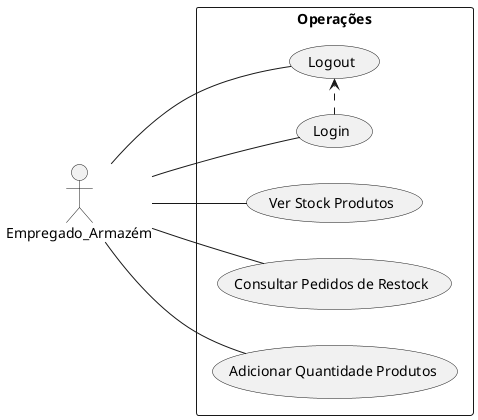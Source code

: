 @startuml
left to right direction
actor Empregado_Armazém
rectangle Operações {
    Empregado_Armazém -- (Login)
    Empregado_Armazém -- (Logout)
    (Login) .> (Logout)
    Empregado_Armazém -- (Ver Stock Produtos)
    Empregado_Armazém -- (Consultar Pedidos de Restock)
    Empregado_Armazém -- (Adicionar Quantidade Produtos)
}
@enduml
